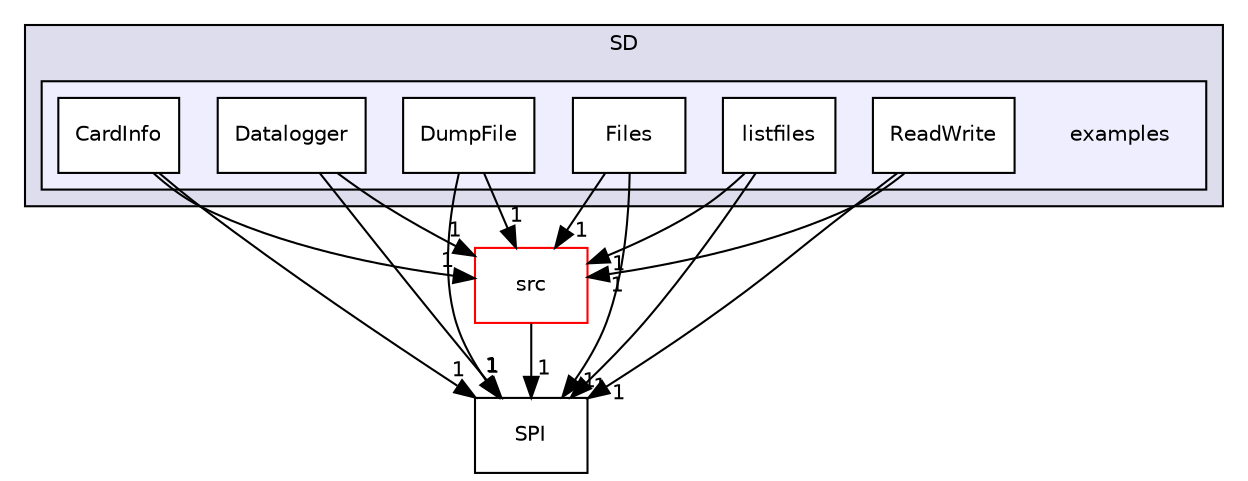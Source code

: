 digraph "Arduino/Libraries/SD/examples" {
  compound=true
  node [ fontsize="10", fontname="Helvetica"];
  edge [ labelfontsize="10", labelfontname="Helvetica"];
  subgraph clusterdir_32a37927bcd052f6be5bb7b255305081 {
    graph [ bgcolor="#ddddee", pencolor="black", label="SD" fontname="Helvetica", fontsize="10", URL="dir_32a37927bcd052f6be5bb7b255305081.html"]
  subgraph clusterdir_0ab44e49aba5e58ef3e3a2134a99529c {
    graph [ bgcolor="#eeeeff", pencolor="black", label="" URL="dir_0ab44e49aba5e58ef3e3a2134a99529c.html"];
    dir_0ab44e49aba5e58ef3e3a2134a99529c [shape=plaintext label="examples"];
    dir_a31a8ddc25ad3dfeaa3b3455d97eb29d [shape=box label="CardInfo" color="black" fillcolor="white" style="filled" URL="dir_a31a8ddc25ad3dfeaa3b3455d97eb29d.html"];
    dir_4f27970e5eda7ad86c0cb5e97e904315 [shape=box label="Datalogger" color="black" fillcolor="white" style="filled" URL="dir_4f27970e5eda7ad86c0cb5e97e904315.html"];
    dir_330a633bc3b17ecd7d7f6ce4482fd9b2 [shape=box label="DumpFile" color="black" fillcolor="white" style="filled" URL="dir_330a633bc3b17ecd7d7f6ce4482fd9b2.html"];
    dir_c53519e2939ab1cc92ae529fa7818567 [shape=box label="Files" color="black" fillcolor="white" style="filled" URL="dir_c53519e2939ab1cc92ae529fa7818567.html"];
    dir_0aaabe62e86f78ae4ec6c8129dad7d9a [shape=box label="listfiles" color="black" fillcolor="white" style="filled" URL="dir_0aaabe62e86f78ae4ec6c8129dad7d9a.html"];
    dir_8decfe939ca87c17cf3fbc981c321d67 [shape=box label="ReadWrite" color="black" fillcolor="white" style="filled" URL="dir_8decfe939ca87c17cf3fbc981c321d67.html"];
  }
  }
  dir_6d0df9b42be73f9bd3e8c964ce36df30 [shape=box label="SPI" URL="dir_6d0df9b42be73f9bd3e8c964ce36df30.html"];
  dir_43f50f74b87b3ecfbdd6c3a4f79e3d45 [shape=box label="src" fillcolor="white" style="filled" color="red" URL="dir_43f50f74b87b3ecfbdd6c3a4f79e3d45.html"];
  dir_c53519e2939ab1cc92ae529fa7818567->dir_6d0df9b42be73f9bd3e8c964ce36df30 [headlabel="1", labeldistance=1.5 headhref="dir_000025_000030.html"];
  dir_c53519e2939ab1cc92ae529fa7818567->dir_43f50f74b87b3ecfbdd6c3a4f79e3d45 [headlabel="1", labeldistance=1.5 headhref="dir_000025_000028.html"];
  dir_0aaabe62e86f78ae4ec6c8129dad7d9a->dir_6d0df9b42be73f9bd3e8c964ce36df30 [headlabel="1", labeldistance=1.5 headhref="dir_000026_000030.html"];
  dir_0aaabe62e86f78ae4ec6c8129dad7d9a->dir_43f50f74b87b3ecfbdd6c3a4f79e3d45 [headlabel="1", labeldistance=1.5 headhref="dir_000026_000028.html"];
  dir_a31a8ddc25ad3dfeaa3b3455d97eb29d->dir_6d0df9b42be73f9bd3e8c964ce36df30 [headlabel="1", labeldistance=1.5 headhref="dir_000022_000030.html"];
  dir_a31a8ddc25ad3dfeaa3b3455d97eb29d->dir_43f50f74b87b3ecfbdd6c3a4f79e3d45 [headlabel="1", labeldistance=1.5 headhref="dir_000022_000028.html"];
  dir_8decfe939ca87c17cf3fbc981c321d67->dir_6d0df9b42be73f9bd3e8c964ce36df30 [headlabel="1", labeldistance=1.5 headhref="dir_000027_000030.html"];
  dir_8decfe939ca87c17cf3fbc981c321d67->dir_43f50f74b87b3ecfbdd6c3a4f79e3d45 [headlabel="1", labeldistance=1.5 headhref="dir_000027_000028.html"];
  dir_4f27970e5eda7ad86c0cb5e97e904315->dir_6d0df9b42be73f9bd3e8c964ce36df30 [headlabel="1", labeldistance=1.5 headhref="dir_000023_000030.html"];
  dir_4f27970e5eda7ad86c0cb5e97e904315->dir_43f50f74b87b3ecfbdd6c3a4f79e3d45 [headlabel="1", labeldistance=1.5 headhref="dir_000023_000028.html"];
  dir_330a633bc3b17ecd7d7f6ce4482fd9b2->dir_6d0df9b42be73f9bd3e8c964ce36df30 [headlabel="1", labeldistance=1.5 headhref="dir_000024_000030.html"];
  dir_330a633bc3b17ecd7d7f6ce4482fd9b2->dir_43f50f74b87b3ecfbdd6c3a4f79e3d45 [headlabel="1", labeldistance=1.5 headhref="dir_000024_000028.html"];
  dir_43f50f74b87b3ecfbdd6c3a4f79e3d45->dir_6d0df9b42be73f9bd3e8c964ce36df30 [headlabel="1", labeldistance=1.5 headhref="dir_000028_000030.html"];
}
